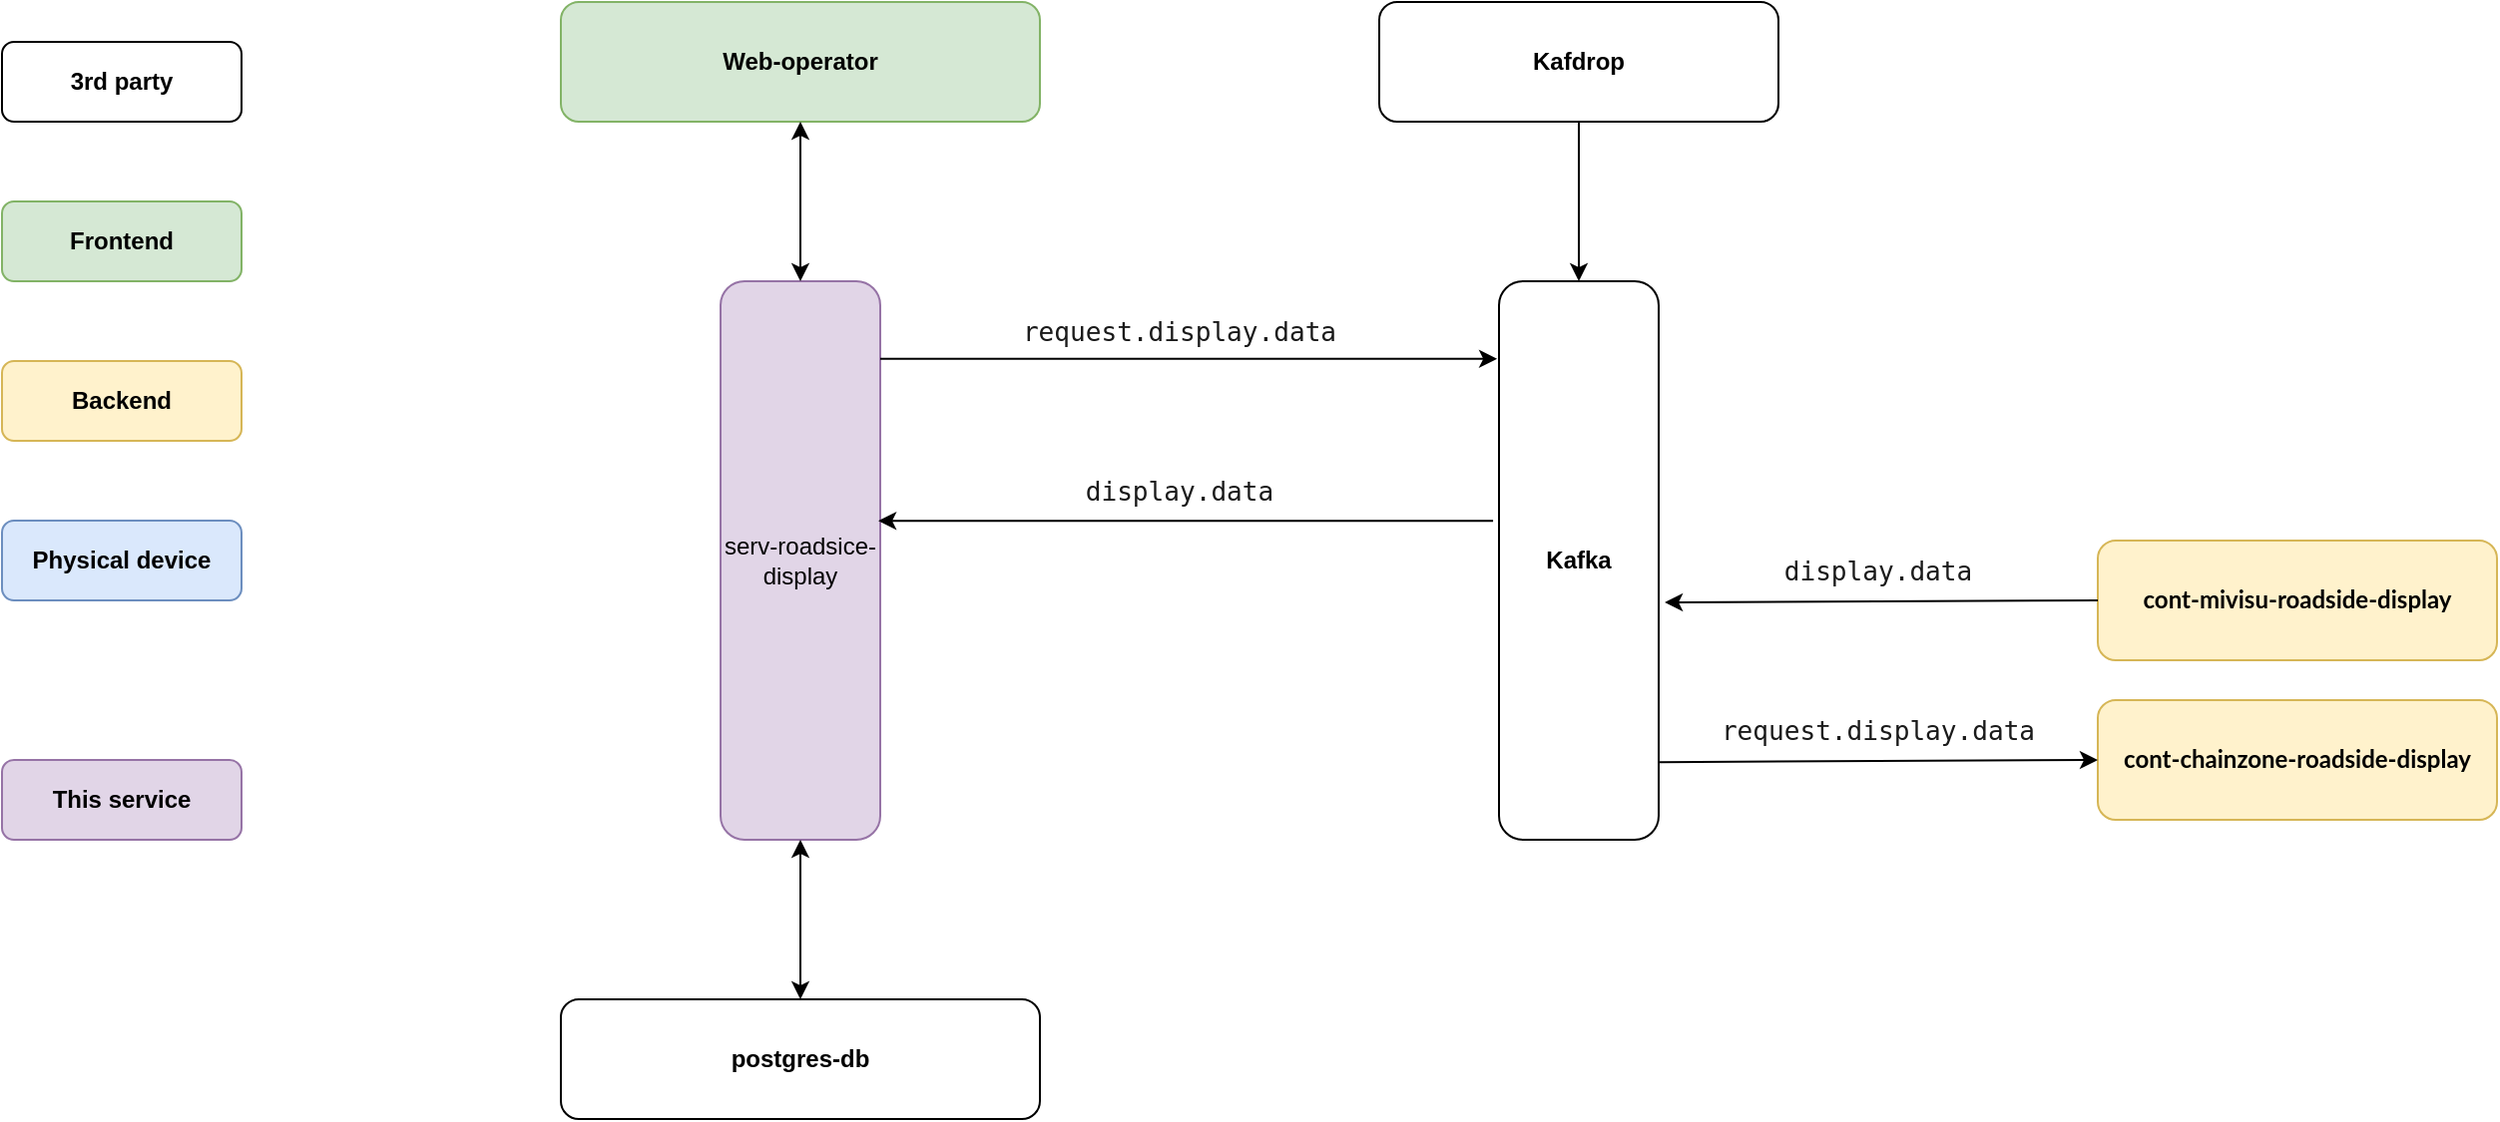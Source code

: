 <mxfile version="16.2.7" type="github">
  <diagram id="_Q4Pzs2Vt0G0VvGehFcQ" name="Page-1">
    <mxGraphModel dx="1420" dy="802" grid="1" gridSize="10" guides="1" tooltips="1" connect="1" arrows="1" fold="1" page="1" pageScale="1" pageWidth="1600" pageHeight="900" math="0" shadow="0">
      <root>
        <mxCell id="0" />
        <mxCell id="1" parent="0" />
        <mxCell id="K7YWPNIpS-p313lBWIF6-1" value="&lt;b&gt;Frontend&lt;/b&gt;" style="rounded=1;whiteSpace=wrap;html=1;fillColor=#d5e8d4;strokeColor=#82b366;" vertex="1" parent="1">
          <mxGeometry x="80" y="160" width="120" height="40" as="geometry" />
        </mxCell>
        <mxCell id="K7YWPNIpS-p313lBWIF6-2" value="&lt;b&gt;Backend&lt;/b&gt;" style="rounded=1;whiteSpace=wrap;html=1;fillColor=#fff2cc;strokeColor=#d6b656;" vertex="1" parent="1">
          <mxGeometry x="80" y="240" width="120" height="40" as="geometry" />
        </mxCell>
        <mxCell id="K7YWPNIpS-p313lBWIF6-3" value="&lt;b&gt;Physical device&lt;/b&gt;" style="rounded=1;whiteSpace=wrap;html=1;fillColor=#dae8fc;strokeColor=#6c8ebf;" vertex="1" parent="1">
          <mxGeometry x="80" y="320" width="120" height="40" as="geometry" />
        </mxCell>
        <mxCell id="K7YWPNIpS-p313lBWIF6-4" value="&lt;b&gt;This service&lt;/b&gt;" style="rounded=1;whiteSpace=wrap;html=1;fillColor=#e1d5e7;strokeColor=#9673a6;" vertex="1" parent="1">
          <mxGeometry x="80" y="440" width="120" height="40" as="geometry" />
        </mxCell>
        <mxCell id="K7YWPNIpS-p313lBWIF6-5" value="&lt;b&gt;Kafdrop&lt;/b&gt;" style="rounded=1;whiteSpace=wrap;html=1;" vertex="1" parent="1">
          <mxGeometry x="770" y="60" width="200" height="60" as="geometry" />
        </mxCell>
        <mxCell id="K7YWPNIpS-p313lBWIF6-6" value="&lt;b&gt;Kafka&lt;/b&gt;" style="rounded=1;whiteSpace=wrap;html=1;" vertex="1" parent="1">
          <mxGeometry x="830" y="200" width="80" height="280" as="geometry" />
        </mxCell>
        <mxCell id="K7YWPNIpS-p313lBWIF6-7" value="" style="endArrow=classic;html=1;rounded=0;fontColor=#1A1A1A;entryX=0.5;entryY=0;entryDx=0;entryDy=0;" edge="1" parent="1" source="K7YWPNIpS-p313lBWIF6-5" target="K7YWPNIpS-p313lBWIF6-6">
          <mxGeometry width="50" height="50" relative="1" as="geometry">
            <mxPoint x="760" y="390" as="sourcePoint" />
            <mxPoint x="810" y="340" as="targetPoint" />
          </mxGeometry>
        </mxCell>
        <mxCell id="K7YWPNIpS-p313lBWIF6-8" value="&lt;span style=&quot;font-family: &amp;#34;lato&amp;#34; , &amp;#34;arial&amp;#34;&quot;&gt;&lt;b&gt;&lt;font style=&quot;font-size: 12px&quot;&gt;cont-chainzone-roadside-display&lt;/font&gt;&lt;/b&gt;&lt;/span&gt;" style="rounded=1;whiteSpace=wrap;html=1;fillColor=#fff2cc;strokeColor=#d6b656;" vertex="1" parent="1">
          <mxGeometry x="1130" y="410" width="200" height="60" as="geometry" />
        </mxCell>
        <mxCell id="K7YWPNIpS-p313lBWIF6-9" value="&lt;pre&gt;&lt;font face=&quot;jetbrains mono, monospace&quot; color=&quot;#1a1a1a&quot;&gt;&lt;span style=&quot;font-size: 13.067px ; background-color: rgb(255 , 255 , 255)&quot;&gt;display.data&lt;/span&gt;&lt;/font&gt;&lt;/pre&gt;" style="text;html=1;strokeColor=none;fillColor=none;align=center;verticalAlign=middle;whiteSpace=wrap;rounded=0;" vertex="1" parent="1">
          <mxGeometry x="580" y="290" width="180" height="30" as="geometry" />
        </mxCell>
        <mxCell id="K7YWPNIpS-p313lBWIF6-10" value="&lt;b&gt;3rd party&lt;/b&gt;" style="rounded=1;whiteSpace=wrap;html=1;" vertex="1" parent="1">
          <mxGeometry x="80" y="80" width="120" height="40" as="geometry" />
        </mxCell>
        <mxCell id="K7YWPNIpS-p313lBWIF6-13" value="serv-roadsice-display" style="rounded=1;whiteSpace=wrap;html=1;fillColor=#e1d5e7;strokeColor=#9673a6;" vertex="1" parent="1">
          <mxGeometry x="440" y="200" width="80" height="280" as="geometry" />
        </mxCell>
        <mxCell id="K7YWPNIpS-p313lBWIF6-14" value="&lt;b&gt;postgres-db&lt;/b&gt;" style="rounded=1;whiteSpace=wrap;html=1;" vertex="1" parent="1">
          <mxGeometry x="360" y="560" width="240" height="60" as="geometry" />
        </mxCell>
        <mxCell id="K7YWPNIpS-p313lBWIF6-15" value="&lt;pre&gt;&lt;font face=&quot;jetbrains mono, monospace&quot; color=&quot;#1a1a1a&quot;&gt;&lt;span style=&quot;font-size: 13.067px ; background-color: rgb(255 , 255 , 255)&quot;&gt;request.display.data&lt;/span&gt;&lt;/font&gt;&lt;font color=&quot;#bbbbbb&quot; face=&quot;jetbrains mono, monospace&quot; style=&quot;background-color: rgb(40 , 44 , 52)&quot;&gt;&lt;span style=&quot;font-size: 9.8pt&quot;&gt;&lt;br&gt;&lt;/span&gt;&lt;/font&gt;&lt;/pre&gt;" style="text;html=1;strokeColor=none;fillColor=none;align=center;verticalAlign=middle;whiteSpace=wrap;rounded=0;" vertex="1" parent="1">
          <mxGeometry x="580" y="210" width="180" height="30" as="geometry" />
        </mxCell>
        <mxCell id="K7YWPNIpS-p313lBWIF6-16" value="&lt;b&gt;Web-operator&lt;/b&gt;" style="rounded=1;whiteSpace=wrap;html=1;fillColor=#d5e8d4;strokeColor=#82b366;" vertex="1" parent="1">
          <mxGeometry x="360" y="60" width="240" height="60" as="geometry" />
        </mxCell>
        <mxCell id="K7YWPNIpS-p313lBWIF6-17" value="" style="endArrow=classic;startArrow=classic;html=1;rounded=0;entryX=0.5;entryY=1;entryDx=0;entryDy=0;exitX=0.5;exitY=0;exitDx=0;exitDy=0;" edge="1" parent="1" source="K7YWPNIpS-p313lBWIF6-13" target="K7YWPNIpS-p313lBWIF6-16">
          <mxGeometry width="50" height="50" relative="1" as="geometry">
            <mxPoint x="500" y="340" as="sourcePoint" />
            <mxPoint x="480" y="250" as="targetPoint" />
          </mxGeometry>
        </mxCell>
        <mxCell id="K7YWPNIpS-p313lBWIF6-18" value="" style="endArrow=classic;startArrow=classic;html=1;rounded=0;exitX=0.5;exitY=0;exitDx=0;exitDy=0;entryX=0.5;entryY=1;entryDx=0;entryDy=0;" edge="1" parent="1" source="K7YWPNIpS-p313lBWIF6-14" target="K7YWPNIpS-p313lBWIF6-13">
          <mxGeometry width="50" height="50" relative="1" as="geometry">
            <mxPoint x="485.5" y="518.98" as="sourcePoint" />
            <mxPoint x="560" y="480" as="targetPoint" />
          </mxGeometry>
        </mxCell>
        <mxCell id="K7YWPNIpS-p313lBWIF6-26" value="" style="endArrow=classic;html=1;rounded=0;fontSize=12;exitX=1;exitY=0.139;exitDx=0;exitDy=0;exitPerimeter=0;entryX=-0.012;entryY=0.139;entryDx=0;entryDy=0;entryPerimeter=0;" edge="1" parent="1" source="K7YWPNIpS-p313lBWIF6-13" target="K7YWPNIpS-p313lBWIF6-6">
          <mxGeometry width="50" height="50" relative="1" as="geometry">
            <mxPoint x="590" y="250" as="sourcePoint" />
            <mxPoint x="770" y="230" as="targetPoint" />
          </mxGeometry>
        </mxCell>
        <mxCell id="K7YWPNIpS-p313lBWIF6-27" value="" style="endArrow=classic;html=1;rounded=0;fontSize=12;exitX=1;exitY=0.861;exitDx=0;exitDy=0;exitPerimeter=0;entryX=0;entryY=0.5;entryDx=0;entryDy=0;" edge="1" parent="1" source="K7YWPNIpS-p313lBWIF6-6" target="K7YWPNIpS-p313lBWIF6-8">
          <mxGeometry width="50" height="50" relative="1" as="geometry">
            <mxPoint x="1010" y="420" as="sourcePoint" />
            <mxPoint x="1060" y="370" as="targetPoint" />
          </mxGeometry>
        </mxCell>
        <mxCell id="K7YWPNIpS-p313lBWIF6-28" value="&lt;pre&gt;&lt;font face=&quot;jetbrains mono, monospace&quot; color=&quot;#1a1a1a&quot;&gt;&lt;span style=&quot;font-size: 13.067px ; background-color: rgb(255 , 255 , 255)&quot;&gt;request.display.data&lt;/span&gt;&lt;/font&gt;&lt;font color=&quot;#bbbbbb&quot; face=&quot;jetbrains mono, monospace&quot; style=&quot;background-color: rgb(40 , 44 , 52)&quot;&gt;&lt;span style=&quot;font-size: 9.8pt&quot;&gt;&lt;br&gt;&lt;/span&gt;&lt;/font&gt;&lt;/pre&gt;" style="text;html=1;strokeColor=none;fillColor=none;align=center;verticalAlign=middle;whiteSpace=wrap;rounded=0;" vertex="1" parent="1">
          <mxGeometry x="930" y="410" width="180" height="30" as="geometry" />
        </mxCell>
        <mxCell id="K7YWPNIpS-p313lBWIF6-29" value="&lt;span style=&quot;font-family: &amp;#34;lato&amp;#34; , &amp;#34;arial&amp;#34;&quot;&gt;&lt;b&gt;&lt;font style=&quot;font-size: 12px&quot;&gt;cont-mivisu-roadside-display&lt;/font&gt;&lt;/b&gt;&lt;/span&gt;" style="rounded=1;whiteSpace=wrap;html=1;fillColor=#fff2cc;strokeColor=#d6b656;" vertex="1" parent="1">
          <mxGeometry x="1130" y="330" width="200" height="60" as="geometry" />
        </mxCell>
        <mxCell id="K7YWPNIpS-p313lBWIF6-30" value="" style="endArrow=classic;html=1;rounded=0;fontSize=12;entryX=1.038;entryY=0.575;entryDx=0;entryDy=0;entryPerimeter=0;exitX=0;exitY=0.5;exitDx=0;exitDy=0;" edge="1" parent="1" source="K7YWPNIpS-p313lBWIF6-29" target="K7YWPNIpS-p313lBWIF6-6">
          <mxGeometry width="50" height="50" relative="1" as="geometry">
            <mxPoint x="1080" y="361" as="sourcePoint" />
            <mxPoint x="720" y="310" as="targetPoint" />
          </mxGeometry>
        </mxCell>
        <mxCell id="K7YWPNIpS-p313lBWIF6-31" value="" style="endArrow=classic;html=1;rounded=0;fontSize=12;entryX=0.988;entryY=0.429;entryDx=0;entryDy=0;entryPerimeter=0;exitX=-0.037;exitY=0.429;exitDx=0;exitDy=0;exitPerimeter=0;" edge="1" parent="1" source="K7YWPNIpS-p313lBWIF6-6" target="K7YWPNIpS-p313lBWIF6-13">
          <mxGeometry width="50" height="50" relative="1" as="geometry">
            <mxPoint x="620" y="350" as="sourcePoint" />
            <mxPoint x="670" y="300" as="targetPoint" />
          </mxGeometry>
        </mxCell>
        <mxCell id="K7YWPNIpS-p313lBWIF6-32" value="&lt;pre&gt;&lt;font face=&quot;jetbrains mono, monospace&quot; color=&quot;#1a1a1a&quot;&gt;&lt;span style=&quot;font-size: 13.067px ; background-color: rgb(255 , 255 , 255)&quot;&gt;display.data&lt;/span&gt;&lt;/font&gt;&lt;/pre&gt;" style="text;html=1;strokeColor=none;fillColor=none;align=center;verticalAlign=middle;whiteSpace=wrap;rounded=0;" vertex="1" parent="1">
          <mxGeometry x="930" y="330" width="180" height="30" as="geometry" />
        </mxCell>
      </root>
    </mxGraphModel>
  </diagram>
</mxfile>
